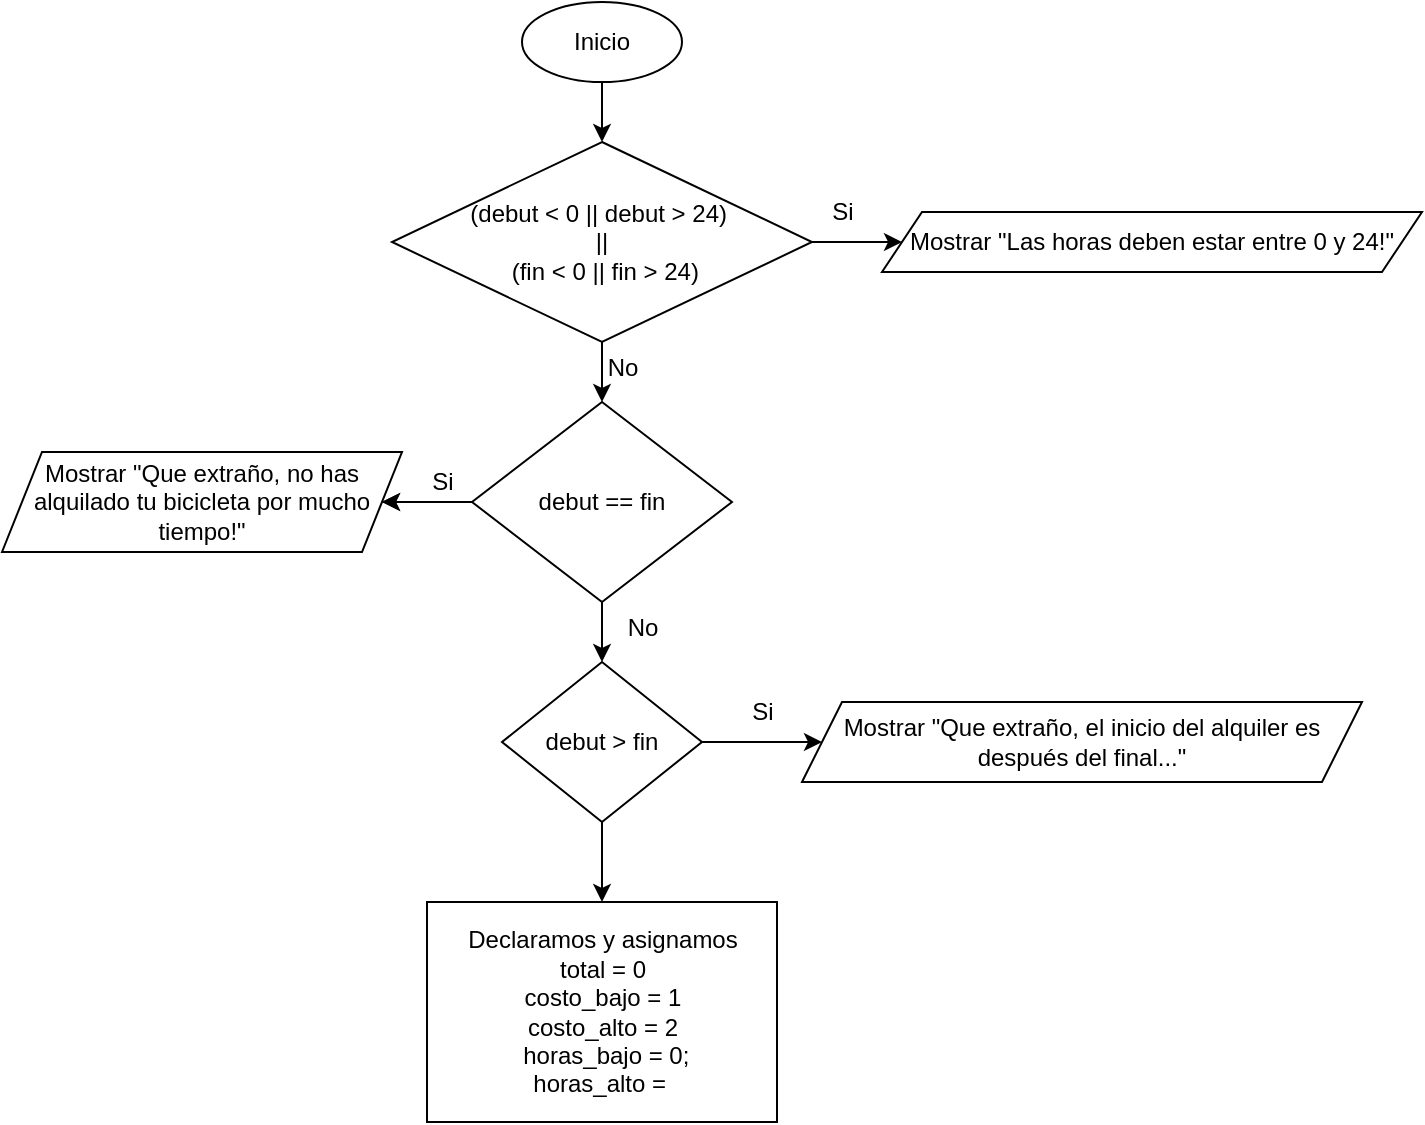 <mxfile version="24.3.1" type="device">
  <diagram id="C5RBs43oDa-KdzZeNtuy" name="Page-1">
    <mxGraphModel dx="1050" dy="557" grid="1" gridSize="10" guides="1" tooltips="1" connect="1" arrows="1" fold="1" page="1" pageScale="1" pageWidth="827" pageHeight="1169" math="0" shadow="0">
      <root>
        <mxCell id="WIyWlLk6GJQsqaUBKTNV-0" />
        <mxCell id="WIyWlLk6GJQsqaUBKTNV-1" parent="WIyWlLk6GJQsqaUBKTNV-0" />
        <mxCell id="z7tYmgzaSFSLcasta-YT-9" value="" style="edgeStyle=orthogonalEdgeStyle;rounded=0;orthogonalLoop=1;jettySize=auto;html=1;" edge="1" parent="WIyWlLk6GJQsqaUBKTNV-1" source="Ms3_yB5anBsNvGn4rGLA-0" target="z7tYmgzaSFSLcasta-YT-8">
          <mxGeometry relative="1" as="geometry" />
        </mxCell>
        <mxCell id="Ms3_yB5anBsNvGn4rGLA-0" value="Inicio" style="ellipse;whiteSpace=wrap;html=1;" parent="WIyWlLk6GJQsqaUBKTNV-1" vertex="1">
          <mxGeometry x="330" width="80" height="40" as="geometry" />
        </mxCell>
        <mxCell id="z7tYmgzaSFSLcasta-YT-11" value="" style="edgeStyle=orthogonalEdgeStyle;rounded=0;orthogonalLoop=1;jettySize=auto;html=1;" edge="1" parent="WIyWlLk6GJQsqaUBKTNV-1" source="z7tYmgzaSFSLcasta-YT-8" target="z7tYmgzaSFSLcasta-YT-10">
          <mxGeometry relative="1" as="geometry" />
        </mxCell>
        <mxCell id="z7tYmgzaSFSLcasta-YT-14" value="" style="edgeStyle=orthogonalEdgeStyle;rounded=0;orthogonalLoop=1;jettySize=auto;html=1;" edge="1" parent="WIyWlLk6GJQsqaUBKTNV-1" source="z7tYmgzaSFSLcasta-YT-8" target="z7tYmgzaSFSLcasta-YT-13">
          <mxGeometry relative="1" as="geometry" />
        </mxCell>
        <mxCell id="z7tYmgzaSFSLcasta-YT-8" value="(debut &amp;lt; 0 || debut &amp;gt; 24)&amp;nbsp;&lt;div&gt;||&lt;/div&gt;&lt;div&gt;&amp;nbsp;(fin &amp;lt; 0 || fin &amp;gt; 24)&lt;/div&gt;" style="rhombus;whiteSpace=wrap;html=1;" vertex="1" parent="WIyWlLk6GJQsqaUBKTNV-1">
          <mxGeometry x="265" y="70" width="210" height="100" as="geometry" />
        </mxCell>
        <mxCell id="z7tYmgzaSFSLcasta-YT-10" value="Mostrar&amp;nbsp;&quot;Las horas deben estar entre 0 y 24!&quot;" style="shape=parallelogram;perimeter=parallelogramPerimeter;whiteSpace=wrap;html=1;fixedSize=1;" vertex="1" parent="WIyWlLk6GJQsqaUBKTNV-1">
          <mxGeometry x="510" y="105" width="270" height="30" as="geometry" />
        </mxCell>
        <mxCell id="z7tYmgzaSFSLcasta-YT-12" value="Si" style="text;html=1;align=center;verticalAlign=middle;resizable=0;points=[];autosize=1;strokeColor=none;fillColor=none;" vertex="1" parent="WIyWlLk6GJQsqaUBKTNV-1">
          <mxGeometry x="475" y="90" width="30" height="30" as="geometry" />
        </mxCell>
        <mxCell id="z7tYmgzaSFSLcasta-YT-16" value="" style="edgeStyle=orthogonalEdgeStyle;rounded=0;orthogonalLoop=1;jettySize=auto;html=1;" edge="1" parent="WIyWlLk6GJQsqaUBKTNV-1" source="z7tYmgzaSFSLcasta-YT-13" target="z7tYmgzaSFSLcasta-YT-15">
          <mxGeometry relative="1" as="geometry" />
        </mxCell>
        <mxCell id="z7tYmgzaSFSLcasta-YT-17" value="" style="edgeStyle=orthogonalEdgeStyle;rounded=0;orthogonalLoop=1;jettySize=auto;html=1;" edge="1" parent="WIyWlLk6GJQsqaUBKTNV-1" source="z7tYmgzaSFSLcasta-YT-13" target="z7tYmgzaSFSLcasta-YT-15">
          <mxGeometry relative="1" as="geometry" />
        </mxCell>
        <mxCell id="z7tYmgzaSFSLcasta-YT-21" value="" style="edgeStyle=orthogonalEdgeStyle;rounded=0;orthogonalLoop=1;jettySize=auto;html=1;" edge="1" parent="WIyWlLk6GJQsqaUBKTNV-1" source="z7tYmgzaSFSLcasta-YT-13" target="z7tYmgzaSFSLcasta-YT-20">
          <mxGeometry relative="1" as="geometry" />
        </mxCell>
        <mxCell id="z7tYmgzaSFSLcasta-YT-13" value="debut == fin" style="rhombus;whiteSpace=wrap;html=1;" vertex="1" parent="WIyWlLk6GJQsqaUBKTNV-1">
          <mxGeometry x="305" y="200" width="130" height="100" as="geometry" />
        </mxCell>
        <mxCell id="z7tYmgzaSFSLcasta-YT-15" value="Mostrar&amp;nbsp;&quot;Que extraño, no has alquilado tu bicicleta por mucho tiempo!&quot;" style="shape=parallelogram;perimeter=parallelogramPerimeter;whiteSpace=wrap;html=1;fixedSize=1;" vertex="1" parent="WIyWlLk6GJQsqaUBKTNV-1">
          <mxGeometry x="70" y="225" width="200" height="50" as="geometry" />
        </mxCell>
        <mxCell id="z7tYmgzaSFSLcasta-YT-18" value="Si" style="text;html=1;align=center;verticalAlign=middle;resizable=0;points=[];autosize=1;strokeColor=none;fillColor=none;" vertex="1" parent="WIyWlLk6GJQsqaUBKTNV-1">
          <mxGeometry x="275" y="225" width="30" height="30" as="geometry" />
        </mxCell>
        <mxCell id="z7tYmgzaSFSLcasta-YT-19" value="No" style="text;html=1;align=center;verticalAlign=middle;resizable=0;points=[];autosize=1;strokeColor=none;fillColor=none;" vertex="1" parent="WIyWlLk6GJQsqaUBKTNV-1">
          <mxGeometry x="360" y="168" width="40" height="30" as="geometry" />
        </mxCell>
        <mxCell id="z7tYmgzaSFSLcasta-YT-24" value="" style="edgeStyle=orthogonalEdgeStyle;rounded=0;orthogonalLoop=1;jettySize=auto;html=1;" edge="1" parent="WIyWlLk6GJQsqaUBKTNV-1" source="z7tYmgzaSFSLcasta-YT-20" target="z7tYmgzaSFSLcasta-YT-23">
          <mxGeometry relative="1" as="geometry" />
        </mxCell>
        <mxCell id="z7tYmgzaSFSLcasta-YT-27" value="" style="edgeStyle=orthogonalEdgeStyle;rounded=0;orthogonalLoop=1;jettySize=auto;html=1;" edge="1" parent="WIyWlLk6GJQsqaUBKTNV-1" source="z7tYmgzaSFSLcasta-YT-20" target="z7tYmgzaSFSLcasta-YT-26">
          <mxGeometry relative="1" as="geometry" />
        </mxCell>
        <mxCell id="z7tYmgzaSFSLcasta-YT-20" value="debut &amp;gt; fin" style="rhombus;whiteSpace=wrap;html=1;" vertex="1" parent="WIyWlLk6GJQsqaUBKTNV-1">
          <mxGeometry x="320" y="330" width="100" height="80" as="geometry" />
        </mxCell>
        <mxCell id="z7tYmgzaSFSLcasta-YT-22" value="No" style="text;html=1;align=center;verticalAlign=middle;resizable=0;points=[];autosize=1;strokeColor=none;fillColor=none;" vertex="1" parent="WIyWlLk6GJQsqaUBKTNV-1">
          <mxGeometry x="370" y="298" width="40" height="30" as="geometry" />
        </mxCell>
        <mxCell id="z7tYmgzaSFSLcasta-YT-23" value="Mostrar&amp;nbsp;&quot;Que extraño, el inicio del alquiler es después del final...&quot;" style="shape=parallelogram;perimeter=parallelogramPerimeter;whiteSpace=wrap;html=1;fixedSize=1;" vertex="1" parent="WIyWlLk6GJQsqaUBKTNV-1">
          <mxGeometry x="470" y="350" width="280" height="40" as="geometry" />
        </mxCell>
        <mxCell id="z7tYmgzaSFSLcasta-YT-25" value="Si" style="text;html=1;align=center;verticalAlign=middle;resizable=0;points=[];autosize=1;strokeColor=none;fillColor=none;" vertex="1" parent="WIyWlLk6GJQsqaUBKTNV-1">
          <mxGeometry x="435" y="340" width="30" height="30" as="geometry" />
        </mxCell>
        <mxCell id="z7tYmgzaSFSLcasta-YT-26" value="Declaramos y asignamos&lt;div&gt;&lt;div&gt;total = 0&lt;/div&gt;&lt;div&gt;costo_bajo = 1&lt;/div&gt;&lt;div&gt;costo_alto = 2&lt;/div&gt;&lt;div&gt;&amp;nbsp;horas_bajo = 0;&lt;/div&gt;&lt;div&gt;horas_alto =&amp;nbsp;&lt;/div&gt;&lt;/div&gt;" style="rounded=0;whiteSpace=wrap;html=1;" vertex="1" parent="WIyWlLk6GJQsqaUBKTNV-1">
          <mxGeometry x="282.5" y="450" width="175" height="110" as="geometry" />
        </mxCell>
      </root>
    </mxGraphModel>
  </diagram>
</mxfile>
